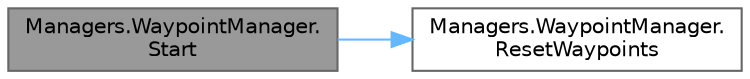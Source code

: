 digraph "Managers.WaypointManager.Start"
{
 // LATEX_PDF_SIZE
  bgcolor="transparent";
  edge [fontname=Helvetica,fontsize=10,labelfontname=Helvetica,labelfontsize=10];
  node [fontname=Helvetica,fontsize=10,shape=box,height=0.2,width=0.4];
  rankdir="LR";
  Node1 [label="Managers.WaypointManager.\lStart",height=0.2,width=0.4,color="gray40", fillcolor="grey60", style="filled", fontcolor="black",tooltip=" "];
  Node1 -> Node2 [color="steelblue1",style="solid"];
  Node2 [label="Managers.WaypointManager.\lResetWaypoints",height=0.2,width=0.4,color="grey40", fillcolor="white", style="filled",URL="$class_managers_1_1_waypoint_manager.html#a3fc4750b0c60232aef42b04b0359b121",tooltip=" "];
}
